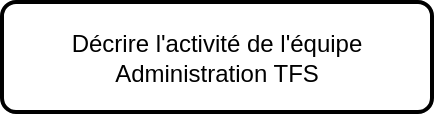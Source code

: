 <mxfile version="22.1.2" type="github">
  <diagram name="Page-1" id="hpNM9VxdL1yzCkQMzTt-">
    <mxGraphModel>
      <root>
        <mxCell id="0" />
        <mxCell id="1" parent="0" />
        <mxCell id="2" value="Décrire l&#39;activité de l&#39;équipe Administration TFS" style="rounded=1;absoluteArcSize=1;arcSize=14;whiteSpace=wrap;strokeWidth=2;" vertex="1" parent="1">
          <mxGeometry x="15" y="15" width="215" height="55" as="geometry" />
        </mxCell>
      </root>
    </mxGraphModel>
  </diagram>
</mxfile>
